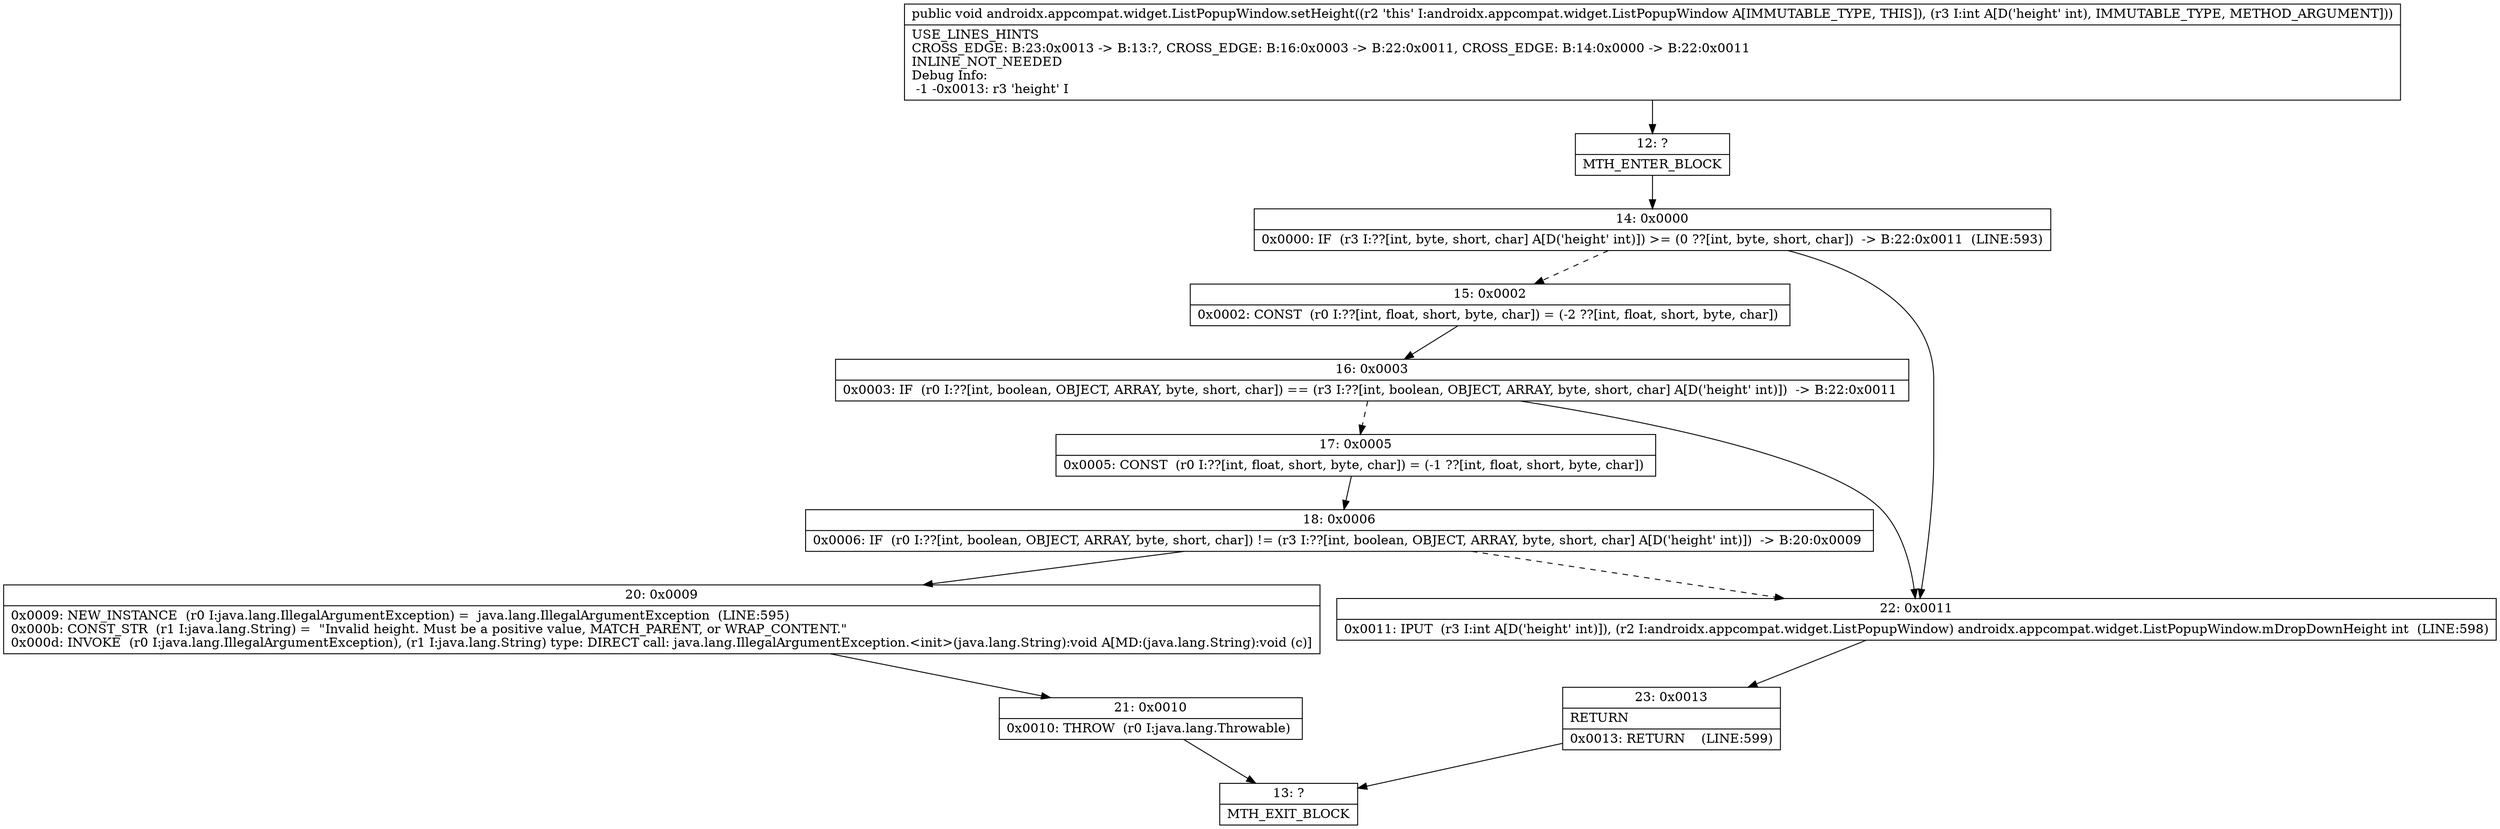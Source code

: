 digraph "CFG forandroidx.appcompat.widget.ListPopupWindow.setHeight(I)V" {
Node_12 [shape=record,label="{12\:\ ?|MTH_ENTER_BLOCK\l}"];
Node_14 [shape=record,label="{14\:\ 0x0000|0x0000: IF  (r3 I:??[int, byte, short, char] A[D('height' int)]) \>= (0 ??[int, byte, short, char])  \-\> B:22:0x0011  (LINE:593)\l}"];
Node_15 [shape=record,label="{15\:\ 0x0002|0x0002: CONST  (r0 I:??[int, float, short, byte, char]) = (\-2 ??[int, float, short, byte, char]) \l}"];
Node_16 [shape=record,label="{16\:\ 0x0003|0x0003: IF  (r0 I:??[int, boolean, OBJECT, ARRAY, byte, short, char]) == (r3 I:??[int, boolean, OBJECT, ARRAY, byte, short, char] A[D('height' int)])  \-\> B:22:0x0011 \l}"];
Node_17 [shape=record,label="{17\:\ 0x0005|0x0005: CONST  (r0 I:??[int, float, short, byte, char]) = (\-1 ??[int, float, short, byte, char]) \l}"];
Node_18 [shape=record,label="{18\:\ 0x0006|0x0006: IF  (r0 I:??[int, boolean, OBJECT, ARRAY, byte, short, char]) != (r3 I:??[int, boolean, OBJECT, ARRAY, byte, short, char] A[D('height' int)])  \-\> B:20:0x0009 \l}"];
Node_20 [shape=record,label="{20\:\ 0x0009|0x0009: NEW_INSTANCE  (r0 I:java.lang.IllegalArgumentException) =  java.lang.IllegalArgumentException  (LINE:595)\l0x000b: CONST_STR  (r1 I:java.lang.String) =  \"Invalid height. Must be a positive value, MATCH_PARENT, or WRAP_CONTENT.\" \l0x000d: INVOKE  (r0 I:java.lang.IllegalArgumentException), (r1 I:java.lang.String) type: DIRECT call: java.lang.IllegalArgumentException.\<init\>(java.lang.String):void A[MD:(java.lang.String):void (c)]\l}"];
Node_21 [shape=record,label="{21\:\ 0x0010|0x0010: THROW  (r0 I:java.lang.Throwable) \l}"];
Node_13 [shape=record,label="{13\:\ ?|MTH_EXIT_BLOCK\l}"];
Node_22 [shape=record,label="{22\:\ 0x0011|0x0011: IPUT  (r3 I:int A[D('height' int)]), (r2 I:androidx.appcompat.widget.ListPopupWindow) androidx.appcompat.widget.ListPopupWindow.mDropDownHeight int  (LINE:598)\l}"];
Node_23 [shape=record,label="{23\:\ 0x0013|RETURN\l|0x0013: RETURN    (LINE:599)\l}"];
MethodNode[shape=record,label="{public void androidx.appcompat.widget.ListPopupWindow.setHeight((r2 'this' I:androidx.appcompat.widget.ListPopupWindow A[IMMUTABLE_TYPE, THIS]), (r3 I:int A[D('height' int), IMMUTABLE_TYPE, METHOD_ARGUMENT]))  | USE_LINES_HINTS\lCROSS_EDGE: B:23:0x0013 \-\> B:13:?, CROSS_EDGE: B:16:0x0003 \-\> B:22:0x0011, CROSS_EDGE: B:14:0x0000 \-\> B:22:0x0011\lINLINE_NOT_NEEDED\lDebug Info:\l  \-1 \-0x0013: r3 'height' I\l}"];
MethodNode -> Node_12;Node_12 -> Node_14;
Node_14 -> Node_15[style=dashed];
Node_14 -> Node_22;
Node_15 -> Node_16;
Node_16 -> Node_17[style=dashed];
Node_16 -> Node_22;
Node_17 -> Node_18;
Node_18 -> Node_20;
Node_18 -> Node_22[style=dashed];
Node_20 -> Node_21;
Node_21 -> Node_13;
Node_22 -> Node_23;
Node_23 -> Node_13;
}

